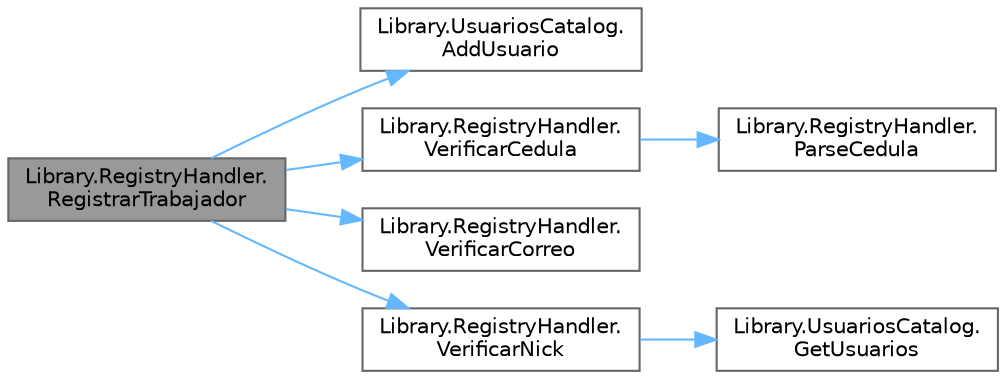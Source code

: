 digraph "Library.RegistryHandler.RegistrarTrabajador"
{
 // INTERACTIVE_SVG=YES
 // LATEX_PDF_SIZE
  bgcolor="transparent";
  edge [fontname=Helvetica,fontsize=10,labelfontname=Helvetica,labelfontsize=10];
  node [fontname=Helvetica,fontsize=10,shape=box,height=0.2,width=0.4];
  rankdir="LR";
  Node1 [label="Library.RegistryHandler.\lRegistrarTrabajador",height=0.2,width=0.4,color="gray40", fillcolor="grey60", style="filled", fontcolor="black",tooltip="Método para registrar un trabajador."];
  Node1 -> Node2 [color="steelblue1",style="solid"];
  Node2 [label="Library.UsuariosCatalog.\lAddUsuario",height=0.2,width=0.4,color="grey40", fillcolor="white", style="filled",URL="$classLibrary_1_1UsuariosCatalog.html#afda536f591a331a1c6ece35ce24cdd9b",tooltip="Método que agrega un usuario."];
  Node1 -> Node3 [color="steelblue1",style="solid"];
  Node3 [label="Library.RegistryHandler.\lVerificarCedula",height=0.2,width=0.4,color="grey40", fillcolor="white", style="filled",URL="$classLibrary_1_1RegistryHandler.html#a0c15a9f4f299b78bdacc69dedb427a7d",tooltip="Método para verificar la cédula de un Usuario."];
  Node3 -> Node4 [color="steelblue1",style="solid"];
  Node4 [label="Library.RegistryHandler.\lParseCedula",height=0.2,width=0.4,color="grey40", fillcolor="white", style="filled",URL="$classLibrary_1_1RegistryHandler.html#ac9641ffa2669a41c7eeb20f713ddd625",tooltip="Método para convertir un string a un formato apropiado de cédula."];
  Node1 -> Node5 [color="steelblue1",style="solid"];
  Node5 [label="Library.RegistryHandler.\lVerificarCorreo",height=0.2,width=0.4,color="grey40", fillcolor="white", style="filled",URL="$classLibrary_1_1RegistryHandler.html#a8a92d13456238efd340e8e3c678763e0",tooltip="Método para verificar un correo."];
  Node1 -> Node6 [color="steelblue1",style="solid"];
  Node6 [label="Library.RegistryHandler.\lVerificarNick",height=0.2,width=0.4,color="grey40", fillcolor="white", style="filled",URL="$classLibrary_1_1RegistryHandler.html#ab807cbae1dac0a1a8d26a3d3dab44b20",tooltip="Método para verificar el nickname de un Usuario."];
  Node6 -> Node7 [color="steelblue1",style="solid"];
  Node7 [label="Library.UsuariosCatalog.\lGetUsuarios",height=0.2,width=0.4,color="grey40", fillcolor="white", style="filled",URL="$classLibrary_1_1UsuariosCatalog.html#a6a3f81b438afc68cd3809e603728f9bb",tooltip="Método para conocer los usuarios."];
}
